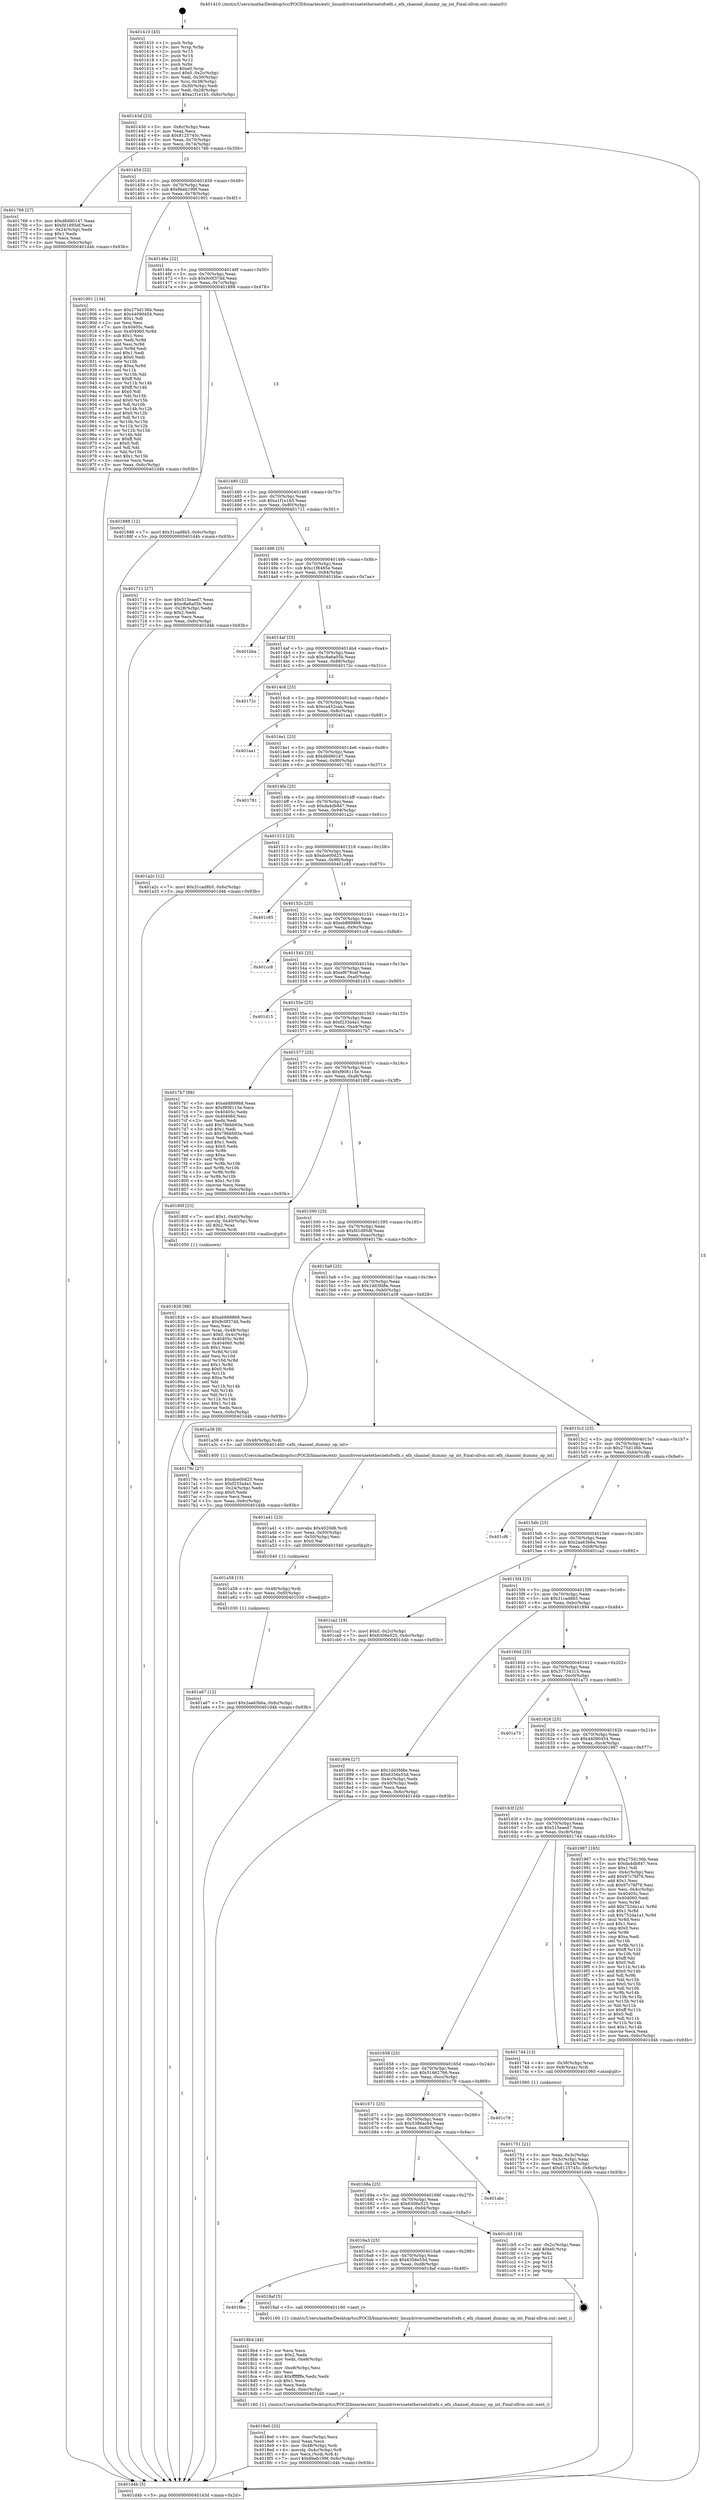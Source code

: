 digraph "0x401410" {
  label = "0x401410 (/mnt/c/Users/mathe/Desktop/tcc/POCII/binaries/extr_linuxdriversnetethernetsfcefx.c_efx_channel_dummy_op_int_Final-ollvm.out::main(0))"
  labelloc = "t"
  node[shape=record]

  Entry [label="",width=0.3,height=0.3,shape=circle,fillcolor=black,style=filled]
  "0x40143d" [label="{
     0x40143d [23]\l
     | [instrs]\l
     &nbsp;&nbsp;0x40143d \<+3\>: mov -0x6c(%rbp),%eax\l
     &nbsp;&nbsp;0x401440 \<+2\>: mov %eax,%ecx\l
     &nbsp;&nbsp;0x401442 \<+6\>: sub $0x8125745c,%ecx\l
     &nbsp;&nbsp;0x401448 \<+3\>: mov %eax,-0x70(%rbp)\l
     &nbsp;&nbsp;0x40144b \<+3\>: mov %ecx,-0x74(%rbp)\l
     &nbsp;&nbsp;0x40144e \<+6\>: je 0000000000401766 \<main+0x356\>\l
  }"]
  "0x401766" [label="{
     0x401766 [27]\l
     | [instrs]\l
     &nbsp;&nbsp;0x401766 \<+5\>: mov $0xd6d90147,%eax\l
     &nbsp;&nbsp;0x40176b \<+5\>: mov $0xfd1d95df,%ecx\l
     &nbsp;&nbsp;0x401770 \<+3\>: mov -0x24(%rbp),%edx\l
     &nbsp;&nbsp;0x401773 \<+3\>: cmp $0x1,%edx\l
     &nbsp;&nbsp;0x401776 \<+3\>: cmovl %ecx,%eax\l
     &nbsp;&nbsp;0x401779 \<+3\>: mov %eax,-0x6c(%rbp)\l
     &nbsp;&nbsp;0x40177c \<+5\>: jmp 0000000000401d4b \<main+0x93b\>\l
  }"]
  "0x401454" [label="{
     0x401454 [22]\l
     | [instrs]\l
     &nbsp;&nbsp;0x401454 \<+5\>: jmp 0000000000401459 \<main+0x49\>\l
     &nbsp;&nbsp;0x401459 \<+3\>: mov -0x70(%rbp),%eax\l
     &nbsp;&nbsp;0x40145c \<+5\>: sub $0x8beb199f,%eax\l
     &nbsp;&nbsp;0x401461 \<+3\>: mov %eax,-0x78(%rbp)\l
     &nbsp;&nbsp;0x401464 \<+6\>: je 0000000000401901 \<main+0x4f1\>\l
  }"]
  Exit [label="",width=0.3,height=0.3,shape=circle,fillcolor=black,style=filled,peripheries=2]
  "0x401901" [label="{
     0x401901 [134]\l
     | [instrs]\l
     &nbsp;&nbsp;0x401901 \<+5\>: mov $0x275d136b,%eax\l
     &nbsp;&nbsp;0x401906 \<+5\>: mov $0x44090454,%ecx\l
     &nbsp;&nbsp;0x40190b \<+2\>: mov $0x1,%dl\l
     &nbsp;&nbsp;0x40190d \<+2\>: xor %esi,%esi\l
     &nbsp;&nbsp;0x40190f \<+7\>: mov 0x40405c,%edi\l
     &nbsp;&nbsp;0x401916 \<+8\>: mov 0x404060,%r8d\l
     &nbsp;&nbsp;0x40191e \<+3\>: sub $0x1,%esi\l
     &nbsp;&nbsp;0x401921 \<+3\>: mov %edi,%r9d\l
     &nbsp;&nbsp;0x401924 \<+3\>: add %esi,%r9d\l
     &nbsp;&nbsp;0x401927 \<+4\>: imul %r9d,%edi\l
     &nbsp;&nbsp;0x40192b \<+3\>: and $0x1,%edi\l
     &nbsp;&nbsp;0x40192e \<+3\>: cmp $0x0,%edi\l
     &nbsp;&nbsp;0x401931 \<+4\>: sete %r10b\l
     &nbsp;&nbsp;0x401935 \<+4\>: cmp $0xa,%r8d\l
     &nbsp;&nbsp;0x401939 \<+4\>: setl %r11b\l
     &nbsp;&nbsp;0x40193d \<+3\>: mov %r10b,%bl\l
     &nbsp;&nbsp;0x401940 \<+3\>: xor $0xff,%bl\l
     &nbsp;&nbsp;0x401943 \<+3\>: mov %r11b,%r14b\l
     &nbsp;&nbsp;0x401946 \<+4\>: xor $0xff,%r14b\l
     &nbsp;&nbsp;0x40194a \<+3\>: xor $0x0,%dl\l
     &nbsp;&nbsp;0x40194d \<+3\>: mov %bl,%r15b\l
     &nbsp;&nbsp;0x401950 \<+4\>: and $0x0,%r15b\l
     &nbsp;&nbsp;0x401954 \<+3\>: and %dl,%r10b\l
     &nbsp;&nbsp;0x401957 \<+3\>: mov %r14b,%r12b\l
     &nbsp;&nbsp;0x40195a \<+4\>: and $0x0,%r12b\l
     &nbsp;&nbsp;0x40195e \<+3\>: and %dl,%r11b\l
     &nbsp;&nbsp;0x401961 \<+3\>: or %r10b,%r15b\l
     &nbsp;&nbsp;0x401964 \<+3\>: or %r11b,%r12b\l
     &nbsp;&nbsp;0x401967 \<+3\>: xor %r12b,%r15b\l
     &nbsp;&nbsp;0x40196a \<+3\>: or %r14b,%bl\l
     &nbsp;&nbsp;0x40196d \<+3\>: xor $0xff,%bl\l
     &nbsp;&nbsp;0x401970 \<+3\>: or $0x0,%dl\l
     &nbsp;&nbsp;0x401973 \<+2\>: and %dl,%bl\l
     &nbsp;&nbsp;0x401975 \<+3\>: or %bl,%r15b\l
     &nbsp;&nbsp;0x401978 \<+4\>: test $0x1,%r15b\l
     &nbsp;&nbsp;0x40197c \<+3\>: cmovne %ecx,%eax\l
     &nbsp;&nbsp;0x40197f \<+3\>: mov %eax,-0x6c(%rbp)\l
     &nbsp;&nbsp;0x401982 \<+5\>: jmp 0000000000401d4b \<main+0x93b\>\l
  }"]
  "0x40146a" [label="{
     0x40146a [22]\l
     | [instrs]\l
     &nbsp;&nbsp;0x40146a \<+5\>: jmp 000000000040146f \<main+0x5f\>\l
     &nbsp;&nbsp;0x40146f \<+3\>: mov -0x70(%rbp),%eax\l
     &nbsp;&nbsp;0x401472 \<+5\>: sub $0x9c0f37dd,%eax\l
     &nbsp;&nbsp;0x401477 \<+3\>: mov %eax,-0x7c(%rbp)\l
     &nbsp;&nbsp;0x40147a \<+6\>: je 0000000000401888 \<main+0x478\>\l
  }"]
  "0x401a67" [label="{
     0x401a67 [12]\l
     | [instrs]\l
     &nbsp;&nbsp;0x401a67 \<+7\>: movl $0x2aa63b6a,-0x6c(%rbp)\l
     &nbsp;&nbsp;0x401a6e \<+5\>: jmp 0000000000401d4b \<main+0x93b\>\l
  }"]
  "0x401888" [label="{
     0x401888 [12]\l
     | [instrs]\l
     &nbsp;&nbsp;0x401888 \<+7\>: movl $0x31cad8b5,-0x6c(%rbp)\l
     &nbsp;&nbsp;0x40188f \<+5\>: jmp 0000000000401d4b \<main+0x93b\>\l
  }"]
  "0x401480" [label="{
     0x401480 [22]\l
     | [instrs]\l
     &nbsp;&nbsp;0x401480 \<+5\>: jmp 0000000000401485 \<main+0x75\>\l
     &nbsp;&nbsp;0x401485 \<+3\>: mov -0x70(%rbp),%eax\l
     &nbsp;&nbsp;0x401488 \<+5\>: sub $0xa1f1e1b5,%eax\l
     &nbsp;&nbsp;0x40148d \<+3\>: mov %eax,-0x80(%rbp)\l
     &nbsp;&nbsp;0x401490 \<+6\>: je 0000000000401711 \<main+0x301\>\l
  }"]
  "0x401a58" [label="{
     0x401a58 [15]\l
     | [instrs]\l
     &nbsp;&nbsp;0x401a58 \<+4\>: mov -0x48(%rbp),%rdi\l
     &nbsp;&nbsp;0x401a5c \<+6\>: mov %eax,-0xf0(%rbp)\l
     &nbsp;&nbsp;0x401a62 \<+5\>: call 0000000000401030 \<free@plt\>\l
     | [calls]\l
     &nbsp;&nbsp;0x401030 \{1\} (unknown)\l
  }"]
  "0x401711" [label="{
     0x401711 [27]\l
     | [instrs]\l
     &nbsp;&nbsp;0x401711 \<+5\>: mov $0x515eaed7,%eax\l
     &nbsp;&nbsp;0x401716 \<+5\>: mov $0xc8a6a05b,%ecx\l
     &nbsp;&nbsp;0x40171b \<+3\>: mov -0x28(%rbp),%edx\l
     &nbsp;&nbsp;0x40171e \<+3\>: cmp $0x2,%edx\l
     &nbsp;&nbsp;0x401721 \<+3\>: cmovne %ecx,%eax\l
     &nbsp;&nbsp;0x401724 \<+3\>: mov %eax,-0x6c(%rbp)\l
     &nbsp;&nbsp;0x401727 \<+5\>: jmp 0000000000401d4b \<main+0x93b\>\l
  }"]
  "0x401496" [label="{
     0x401496 [25]\l
     | [instrs]\l
     &nbsp;&nbsp;0x401496 \<+5\>: jmp 000000000040149b \<main+0x8b\>\l
     &nbsp;&nbsp;0x40149b \<+3\>: mov -0x70(%rbp),%eax\l
     &nbsp;&nbsp;0x40149e \<+5\>: sub $0xc1f8485e,%eax\l
     &nbsp;&nbsp;0x4014a3 \<+6\>: mov %eax,-0x84(%rbp)\l
     &nbsp;&nbsp;0x4014a9 \<+6\>: je 0000000000401bba \<main+0x7aa\>\l
  }"]
  "0x401d4b" [label="{
     0x401d4b [5]\l
     | [instrs]\l
     &nbsp;&nbsp;0x401d4b \<+5\>: jmp 000000000040143d \<main+0x2d\>\l
  }"]
  "0x401410" [label="{
     0x401410 [45]\l
     | [instrs]\l
     &nbsp;&nbsp;0x401410 \<+1\>: push %rbp\l
     &nbsp;&nbsp;0x401411 \<+3\>: mov %rsp,%rbp\l
     &nbsp;&nbsp;0x401414 \<+2\>: push %r15\l
     &nbsp;&nbsp;0x401416 \<+2\>: push %r14\l
     &nbsp;&nbsp;0x401418 \<+2\>: push %r12\l
     &nbsp;&nbsp;0x40141a \<+1\>: push %rbx\l
     &nbsp;&nbsp;0x40141b \<+7\>: sub $0xe0,%rsp\l
     &nbsp;&nbsp;0x401422 \<+7\>: movl $0x0,-0x2c(%rbp)\l
     &nbsp;&nbsp;0x401429 \<+3\>: mov %edi,-0x30(%rbp)\l
     &nbsp;&nbsp;0x40142c \<+4\>: mov %rsi,-0x38(%rbp)\l
     &nbsp;&nbsp;0x401430 \<+3\>: mov -0x30(%rbp),%edi\l
     &nbsp;&nbsp;0x401433 \<+3\>: mov %edi,-0x28(%rbp)\l
     &nbsp;&nbsp;0x401436 \<+7\>: movl $0xa1f1e1b5,-0x6c(%rbp)\l
  }"]
  "0x401a41" [label="{
     0x401a41 [23]\l
     | [instrs]\l
     &nbsp;&nbsp;0x401a41 \<+10\>: movabs $0x4020d6,%rdi\l
     &nbsp;&nbsp;0x401a4b \<+3\>: mov %eax,-0x50(%rbp)\l
     &nbsp;&nbsp;0x401a4e \<+3\>: mov -0x50(%rbp),%esi\l
     &nbsp;&nbsp;0x401a51 \<+2\>: mov $0x0,%al\l
     &nbsp;&nbsp;0x401a53 \<+5\>: call 0000000000401040 \<printf@plt\>\l
     | [calls]\l
     &nbsp;&nbsp;0x401040 \{1\} (unknown)\l
  }"]
  "0x401bba" [label="{
     0x401bba\l
  }", style=dashed]
  "0x4014af" [label="{
     0x4014af [25]\l
     | [instrs]\l
     &nbsp;&nbsp;0x4014af \<+5\>: jmp 00000000004014b4 \<main+0xa4\>\l
     &nbsp;&nbsp;0x4014b4 \<+3\>: mov -0x70(%rbp),%eax\l
     &nbsp;&nbsp;0x4014b7 \<+5\>: sub $0xc8a6a05b,%eax\l
     &nbsp;&nbsp;0x4014bc \<+6\>: mov %eax,-0x88(%rbp)\l
     &nbsp;&nbsp;0x4014c2 \<+6\>: je 000000000040172c \<main+0x31c\>\l
  }"]
  "0x4018e0" [label="{
     0x4018e0 [33]\l
     | [instrs]\l
     &nbsp;&nbsp;0x4018e0 \<+6\>: mov -0xec(%rbp),%ecx\l
     &nbsp;&nbsp;0x4018e6 \<+3\>: imul %eax,%ecx\l
     &nbsp;&nbsp;0x4018e9 \<+4\>: mov -0x48(%rbp),%rdi\l
     &nbsp;&nbsp;0x4018ed \<+4\>: movslq -0x4c(%rbp),%r8\l
     &nbsp;&nbsp;0x4018f1 \<+4\>: mov %ecx,(%rdi,%r8,4)\l
     &nbsp;&nbsp;0x4018f5 \<+7\>: movl $0x8beb199f,-0x6c(%rbp)\l
     &nbsp;&nbsp;0x4018fc \<+5\>: jmp 0000000000401d4b \<main+0x93b\>\l
  }"]
  "0x40172c" [label="{
     0x40172c\l
  }", style=dashed]
  "0x4014c8" [label="{
     0x4014c8 [25]\l
     | [instrs]\l
     &nbsp;&nbsp;0x4014c8 \<+5\>: jmp 00000000004014cd \<main+0xbd\>\l
     &nbsp;&nbsp;0x4014cd \<+3\>: mov -0x70(%rbp),%eax\l
     &nbsp;&nbsp;0x4014d0 \<+5\>: sub $0xca452cab,%eax\l
     &nbsp;&nbsp;0x4014d5 \<+6\>: mov %eax,-0x8c(%rbp)\l
     &nbsp;&nbsp;0x4014db \<+6\>: je 0000000000401aa1 \<main+0x691\>\l
  }"]
  "0x4018b4" [label="{
     0x4018b4 [44]\l
     | [instrs]\l
     &nbsp;&nbsp;0x4018b4 \<+2\>: xor %ecx,%ecx\l
     &nbsp;&nbsp;0x4018b6 \<+5\>: mov $0x2,%edx\l
     &nbsp;&nbsp;0x4018bb \<+6\>: mov %edx,-0xe8(%rbp)\l
     &nbsp;&nbsp;0x4018c1 \<+1\>: cltd\l
     &nbsp;&nbsp;0x4018c2 \<+6\>: mov -0xe8(%rbp),%esi\l
     &nbsp;&nbsp;0x4018c8 \<+2\>: idiv %esi\l
     &nbsp;&nbsp;0x4018ca \<+6\>: imul $0xfffffffe,%edx,%edx\l
     &nbsp;&nbsp;0x4018d0 \<+3\>: sub $0x1,%ecx\l
     &nbsp;&nbsp;0x4018d3 \<+2\>: sub %ecx,%edx\l
     &nbsp;&nbsp;0x4018d5 \<+6\>: mov %edx,-0xec(%rbp)\l
     &nbsp;&nbsp;0x4018db \<+5\>: call 0000000000401160 \<next_i\>\l
     | [calls]\l
     &nbsp;&nbsp;0x401160 \{1\} (/mnt/c/Users/mathe/Desktop/tcc/POCII/binaries/extr_linuxdriversnetethernetsfcefx.c_efx_channel_dummy_op_int_Final-ollvm.out::next_i)\l
  }"]
  "0x401aa1" [label="{
     0x401aa1\l
  }", style=dashed]
  "0x4014e1" [label="{
     0x4014e1 [25]\l
     | [instrs]\l
     &nbsp;&nbsp;0x4014e1 \<+5\>: jmp 00000000004014e6 \<main+0xd6\>\l
     &nbsp;&nbsp;0x4014e6 \<+3\>: mov -0x70(%rbp),%eax\l
     &nbsp;&nbsp;0x4014e9 \<+5\>: sub $0xd6d90147,%eax\l
     &nbsp;&nbsp;0x4014ee \<+6\>: mov %eax,-0x90(%rbp)\l
     &nbsp;&nbsp;0x4014f4 \<+6\>: je 0000000000401781 \<main+0x371\>\l
  }"]
  "0x4016bc" [label="{
     0x4016bc\l
  }", style=dashed]
  "0x401781" [label="{
     0x401781\l
  }", style=dashed]
  "0x4014fa" [label="{
     0x4014fa [25]\l
     | [instrs]\l
     &nbsp;&nbsp;0x4014fa \<+5\>: jmp 00000000004014ff \<main+0xef\>\l
     &nbsp;&nbsp;0x4014ff \<+3\>: mov -0x70(%rbp),%eax\l
     &nbsp;&nbsp;0x401502 \<+5\>: sub $0xda4db847,%eax\l
     &nbsp;&nbsp;0x401507 \<+6\>: mov %eax,-0x94(%rbp)\l
     &nbsp;&nbsp;0x40150d \<+6\>: je 0000000000401a2c \<main+0x61c\>\l
  }"]
  "0x4018af" [label="{
     0x4018af [5]\l
     | [instrs]\l
     &nbsp;&nbsp;0x4018af \<+5\>: call 0000000000401160 \<next_i\>\l
     | [calls]\l
     &nbsp;&nbsp;0x401160 \{1\} (/mnt/c/Users/mathe/Desktop/tcc/POCII/binaries/extr_linuxdriversnetethernetsfcefx.c_efx_channel_dummy_op_int_Final-ollvm.out::next_i)\l
  }"]
  "0x401a2c" [label="{
     0x401a2c [12]\l
     | [instrs]\l
     &nbsp;&nbsp;0x401a2c \<+7\>: movl $0x31cad8b5,-0x6c(%rbp)\l
     &nbsp;&nbsp;0x401a33 \<+5\>: jmp 0000000000401d4b \<main+0x93b\>\l
  }"]
  "0x401513" [label="{
     0x401513 [25]\l
     | [instrs]\l
     &nbsp;&nbsp;0x401513 \<+5\>: jmp 0000000000401518 \<main+0x108\>\l
     &nbsp;&nbsp;0x401518 \<+3\>: mov -0x70(%rbp),%eax\l
     &nbsp;&nbsp;0x40151b \<+5\>: sub $0xdce00d25,%eax\l
     &nbsp;&nbsp;0x401520 \<+6\>: mov %eax,-0x98(%rbp)\l
     &nbsp;&nbsp;0x401526 \<+6\>: je 0000000000401c85 \<main+0x875\>\l
  }"]
  "0x4016a3" [label="{
     0x4016a3 [25]\l
     | [instrs]\l
     &nbsp;&nbsp;0x4016a3 \<+5\>: jmp 00000000004016a8 \<main+0x298\>\l
     &nbsp;&nbsp;0x4016a8 \<+3\>: mov -0x70(%rbp),%eax\l
     &nbsp;&nbsp;0x4016ab \<+5\>: sub $0x6356e55d,%eax\l
     &nbsp;&nbsp;0x4016b0 \<+6\>: mov %eax,-0xd8(%rbp)\l
     &nbsp;&nbsp;0x4016b6 \<+6\>: je 00000000004018af \<main+0x49f\>\l
  }"]
  "0x401c85" [label="{
     0x401c85\l
  }", style=dashed]
  "0x40152c" [label="{
     0x40152c [25]\l
     | [instrs]\l
     &nbsp;&nbsp;0x40152c \<+5\>: jmp 0000000000401531 \<main+0x121\>\l
     &nbsp;&nbsp;0x401531 \<+3\>: mov -0x70(%rbp),%eax\l
     &nbsp;&nbsp;0x401534 \<+5\>: sub $0xeb889868,%eax\l
     &nbsp;&nbsp;0x401539 \<+6\>: mov %eax,-0x9c(%rbp)\l
     &nbsp;&nbsp;0x40153f \<+6\>: je 0000000000401cc8 \<main+0x8b8\>\l
  }"]
  "0x401cb5" [label="{
     0x401cb5 [19]\l
     | [instrs]\l
     &nbsp;&nbsp;0x401cb5 \<+3\>: mov -0x2c(%rbp),%eax\l
     &nbsp;&nbsp;0x401cb8 \<+7\>: add $0xe0,%rsp\l
     &nbsp;&nbsp;0x401cbf \<+1\>: pop %rbx\l
     &nbsp;&nbsp;0x401cc0 \<+2\>: pop %r12\l
     &nbsp;&nbsp;0x401cc2 \<+2\>: pop %r14\l
     &nbsp;&nbsp;0x401cc4 \<+2\>: pop %r15\l
     &nbsp;&nbsp;0x401cc6 \<+1\>: pop %rbp\l
     &nbsp;&nbsp;0x401cc7 \<+1\>: ret\l
  }"]
  "0x401cc8" [label="{
     0x401cc8\l
  }", style=dashed]
  "0x401545" [label="{
     0x401545 [25]\l
     | [instrs]\l
     &nbsp;&nbsp;0x401545 \<+5\>: jmp 000000000040154a \<main+0x13a\>\l
     &nbsp;&nbsp;0x40154a \<+3\>: mov -0x70(%rbp),%eax\l
     &nbsp;&nbsp;0x40154d \<+5\>: sub $0xef678cef,%eax\l
     &nbsp;&nbsp;0x401552 \<+6\>: mov %eax,-0xa0(%rbp)\l
     &nbsp;&nbsp;0x401558 \<+6\>: je 0000000000401d15 \<main+0x905\>\l
  }"]
  "0x40168a" [label="{
     0x40168a [25]\l
     | [instrs]\l
     &nbsp;&nbsp;0x40168a \<+5\>: jmp 000000000040168f \<main+0x27f\>\l
     &nbsp;&nbsp;0x40168f \<+3\>: mov -0x70(%rbp),%eax\l
     &nbsp;&nbsp;0x401692 \<+5\>: sub $0x6306e525,%eax\l
     &nbsp;&nbsp;0x401697 \<+6\>: mov %eax,-0xd4(%rbp)\l
     &nbsp;&nbsp;0x40169d \<+6\>: je 0000000000401cb5 \<main+0x8a5\>\l
  }"]
  "0x401d15" [label="{
     0x401d15\l
  }", style=dashed]
  "0x40155e" [label="{
     0x40155e [25]\l
     | [instrs]\l
     &nbsp;&nbsp;0x40155e \<+5\>: jmp 0000000000401563 \<main+0x153\>\l
     &nbsp;&nbsp;0x401563 \<+3\>: mov -0x70(%rbp),%eax\l
     &nbsp;&nbsp;0x401566 \<+5\>: sub $0xf233a4a1,%eax\l
     &nbsp;&nbsp;0x40156b \<+6\>: mov %eax,-0xa4(%rbp)\l
     &nbsp;&nbsp;0x401571 \<+6\>: je 00000000004017b7 \<main+0x3a7\>\l
  }"]
  "0x401abc" [label="{
     0x401abc\l
  }", style=dashed]
  "0x4017b7" [label="{
     0x4017b7 [88]\l
     | [instrs]\l
     &nbsp;&nbsp;0x4017b7 \<+5\>: mov $0xeb889868,%eax\l
     &nbsp;&nbsp;0x4017bc \<+5\>: mov $0xf908115e,%ecx\l
     &nbsp;&nbsp;0x4017c1 \<+7\>: mov 0x40405c,%edx\l
     &nbsp;&nbsp;0x4017c8 \<+7\>: mov 0x404060,%esi\l
     &nbsp;&nbsp;0x4017cf \<+2\>: mov %edx,%edi\l
     &nbsp;&nbsp;0x4017d1 \<+6\>: add $0x78bbb93a,%edi\l
     &nbsp;&nbsp;0x4017d7 \<+3\>: sub $0x1,%edi\l
     &nbsp;&nbsp;0x4017da \<+6\>: sub $0x78bbb93a,%edi\l
     &nbsp;&nbsp;0x4017e0 \<+3\>: imul %edi,%edx\l
     &nbsp;&nbsp;0x4017e3 \<+3\>: and $0x1,%edx\l
     &nbsp;&nbsp;0x4017e6 \<+3\>: cmp $0x0,%edx\l
     &nbsp;&nbsp;0x4017e9 \<+4\>: sete %r8b\l
     &nbsp;&nbsp;0x4017ed \<+3\>: cmp $0xa,%esi\l
     &nbsp;&nbsp;0x4017f0 \<+4\>: setl %r9b\l
     &nbsp;&nbsp;0x4017f4 \<+3\>: mov %r8b,%r10b\l
     &nbsp;&nbsp;0x4017f7 \<+3\>: and %r9b,%r10b\l
     &nbsp;&nbsp;0x4017fa \<+3\>: xor %r9b,%r8b\l
     &nbsp;&nbsp;0x4017fd \<+3\>: or %r8b,%r10b\l
     &nbsp;&nbsp;0x401800 \<+4\>: test $0x1,%r10b\l
     &nbsp;&nbsp;0x401804 \<+3\>: cmovne %ecx,%eax\l
     &nbsp;&nbsp;0x401807 \<+3\>: mov %eax,-0x6c(%rbp)\l
     &nbsp;&nbsp;0x40180a \<+5\>: jmp 0000000000401d4b \<main+0x93b\>\l
  }"]
  "0x401577" [label="{
     0x401577 [25]\l
     | [instrs]\l
     &nbsp;&nbsp;0x401577 \<+5\>: jmp 000000000040157c \<main+0x16c\>\l
     &nbsp;&nbsp;0x40157c \<+3\>: mov -0x70(%rbp),%eax\l
     &nbsp;&nbsp;0x40157f \<+5\>: sub $0xf908115e,%eax\l
     &nbsp;&nbsp;0x401584 \<+6\>: mov %eax,-0xa8(%rbp)\l
     &nbsp;&nbsp;0x40158a \<+6\>: je 000000000040180f \<main+0x3ff\>\l
  }"]
  "0x401671" [label="{
     0x401671 [25]\l
     | [instrs]\l
     &nbsp;&nbsp;0x401671 \<+5\>: jmp 0000000000401676 \<main+0x266\>\l
     &nbsp;&nbsp;0x401676 \<+3\>: mov -0x70(%rbp),%eax\l
     &nbsp;&nbsp;0x401679 \<+5\>: sub $0x5386ac64,%eax\l
     &nbsp;&nbsp;0x40167e \<+6\>: mov %eax,-0xd0(%rbp)\l
     &nbsp;&nbsp;0x401684 \<+6\>: je 0000000000401abc \<main+0x6ac\>\l
  }"]
  "0x40180f" [label="{
     0x40180f [23]\l
     | [instrs]\l
     &nbsp;&nbsp;0x40180f \<+7\>: movl $0x1,-0x40(%rbp)\l
     &nbsp;&nbsp;0x401816 \<+4\>: movslq -0x40(%rbp),%rax\l
     &nbsp;&nbsp;0x40181a \<+4\>: shl $0x2,%rax\l
     &nbsp;&nbsp;0x40181e \<+3\>: mov %rax,%rdi\l
     &nbsp;&nbsp;0x401821 \<+5\>: call 0000000000401050 \<malloc@plt\>\l
     | [calls]\l
     &nbsp;&nbsp;0x401050 \{1\} (unknown)\l
  }"]
  "0x401590" [label="{
     0x401590 [25]\l
     | [instrs]\l
     &nbsp;&nbsp;0x401590 \<+5\>: jmp 0000000000401595 \<main+0x185\>\l
     &nbsp;&nbsp;0x401595 \<+3\>: mov -0x70(%rbp),%eax\l
     &nbsp;&nbsp;0x401598 \<+5\>: sub $0xfd1d95df,%eax\l
     &nbsp;&nbsp;0x40159d \<+6\>: mov %eax,-0xac(%rbp)\l
     &nbsp;&nbsp;0x4015a3 \<+6\>: je 000000000040179c \<main+0x38c\>\l
  }"]
  "0x401c79" [label="{
     0x401c79\l
  }", style=dashed]
  "0x40179c" [label="{
     0x40179c [27]\l
     | [instrs]\l
     &nbsp;&nbsp;0x40179c \<+5\>: mov $0xdce00d25,%eax\l
     &nbsp;&nbsp;0x4017a1 \<+5\>: mov $0xf233a4a1,%ecx\l
     &nbsp;&nbsp;0x4017a6 \<+3\>: mov -0x24(%rbp),%edx\l
     &nbsp;&nbsp;0x4017a9 \<+3\>: cmp $0x0,%edx\l
     &nbsp;&nbsp;0x4017ac \<+3\>: cmove %ecx,%eax\l
     &nbsp;&nbsp;0x4017af \<+3\>: mov %eax,-0x6c(%rbp)\l
     &nbsp;&nbsp;0x4017b2 \<+5\>: jmp 0000000000401d4b \<main+0x93b\>\l
  }"]
  "0x4015a9" [label="{
     0x4015a9 [25]\l
     | [instrs]\l
     &nbsp;&nbsp;0x4015a9 \<+5\>: jmp 00000000004015ae \<main+0x19e\>\l
     &nbsp;&nbsp;0x4015ae \<+3\>: mov -0x70(%rbp),%eax\l
     &nbsp;&nbsp;0x4015b1 \<+5\>: sub $0x1dd3fd8e,%eax\l
     &nbsp;&nbsp;0x4015b6 \<+6\>: mov %eax,-0xb0(%rbp)\l
     &nbsp;&nbsp;0x4015bc \<+6\>: je 0000000000401a38 \<main+0x628\>\l
  }"]
  "0x401826" [label="{
     0x401826 [98]\l
     | [instrs]\l
     &nbsp;&nbsp;0x401826 \<+5\>: mov $0xeb889868,%ecx\l
     &nbsp;&nbsp;0x40182b \<+5\>: mov $0x9c0f37dd,%edx\l
     &nbsp;&nbsp;0x401830 \<+2\>: xor %esi,%esi\l
     &nbsp;&nbsp;0x401832 \<+4\>: mov %rax,-0x48(%rbp)\l
     &nbsp;&nbsp;0x401836 \<+7\>: movl $0x0,-0x4c(%rbp)\l
     &nbsp;&nbsp;0x40183d \<+8\>: mov 0x40405c,%r8d\l
     &nbsp;&nbsp;0x401845 \<+8\>: mov 0x404060,%r9d\l
     &nbsp;&nbsp;0x40184d \<+3\>: sub $0x1,%esi\l
     &nbsp;&nbsp;0x401850 \<+3\>: mov %r8d,%r10d\l
     &nbsp;&nbsp;0x401853 \<+3\>: add %esi,%r10d\l
     &nbsp;&nbsp;0x401856 \<+4\>: imul %r10d,%r8d\l
     &nbsp;&nbsp;0x40185a \<+4\>: and $0x1,%r8d\l
     &nbsp;&nbsp;0x40185e \<+4\>: cmp $0x0,%r8d\l
     &nbsp;&nbsp;0x401862 \<+4\>: sete %r11b\l
     &nbsp;&nbsp;0x401866 \<+4\>: cmp $0xa,%r9d\l
     &nbsp;&nbsp;0x40186a \<+3\>: setl %bl\l
     &nbsp;&nbsp;0x40186d \<+3\>: mov %r11b,%r14b\l
     &nbsp;&nbsp;0x401870 \<+3\>: and %bl,%r14b\l
     &nbsp;&nbsp;0x401873 \<+3\>: xor %bl,%r11b\l
     &nbsp;&nbsp;0x401876 \<+3\>: or %r11b,%r14b\l
     &nbsp;&nbsp;0x401879 \<+4\>: test $0x1,%r14b\l
     &nbsp;&nbsp;0x40187d \<+3\>: cmovne %edx,%ecx\l
     &nbsp;&nbsp;0x401880 \<+3\>: mov %ecx,-0x6c(%rbp)\l
     &nbsp;&nbsp;0x401883 \<+5\>: jmp 0000000000401d4b \<main+0x93b\>\l
  }"]
  "0x401a38" [label="{
     0x401a38 [9]\l
     | [instrs]\l
     &nbsp;&nbsp;0x401a38 \<+4\>: mov -0x48(%rbp),%rdi\l
     &nbsp;&nbsp;0x401a3c \<+5\>: call 0000000000401400 \<efx_channel_dummy_op_int\>\l
     | [calls]\l
     &nbsp;&nbsp;0x401400 \{1\} (/mnt/c/Users/mathe/Desktop/tcc/POCII/binaries/extr_linuxdriversnetethernetsfcefx.c_efx_channel_dummy_op_int_Final-ollvm.out::efx_channel_dummy_op_int)\l
  }"]
  "0x4015c2" [label="{
     0x4015c2 [25]\l
     | [instrs]\l
     &nbsp;&nbsp;0x4015c2 \<+5\>: jmp 00000000004015c7 \<main+0x1b7\>\l
     &nbsp;&nbsp;0x4015c7 \<+3\>: mov -0x70(%rbp),%eax\l
     &nbsp;&nbsp;0x4015ca \<+5\>: sub $0x275d136b,%eax\l
     &nbsp;&nbsp;0x4015cf \<+6\>: mov %eax,-0xb4(%rbp)\l
     &nbsp;&nbsp;0x4015d5 \<+6\>: je 0000000000401cf6 \<main+0x8e6\>\l
  }"]
  "0x401751" [label="{
     0x401751 [21]\l
     | [instrs]\l
     &nbsp;&nbsp;0x401751 \<+3\>: mov %eax,-0x3c(%rbp)\l
     &nbsp;&nbsp;0x401754 \<+3\>: mov -0x3c(%rbp),%eax\l
     &nbsp;&nbsp;0x401757 \<+3\>: mov %eax,-0x24(%rbp)\l
     &nbsp;&nbsp;0x40175a \<+7\>: movl $0x8125745c,-0x6c(%rbp)\l
     &nbsp;&nbsp;0x401761 \<+5\>: jmp 0000000000401d4b \<main+0x93b\>\l
  }"]
  "0x401cf6" [label="{
     0x401cf6\l
  }", style=dashed]
  "0x4015db" [label="{
     0x4015db [25]\l
     | [instrs]\l
     &nbsp;&nbsp;0x4015db \<+5\>: jmp 00000000004015e0 \<main+0x1d0\>\l
     &nbsp;&nbsp;0x4015e0 \<+3\>: mov -0x70(%rbp),%eax\l
     &nbsp;&nbsp;0x4015e3 \<+5\>: sub $0x2aa63b6a,%eax\l
     &nbsp;&nbsp;0x4015e8 \<+6\>: mov %eax,-0xb8(%rbp)\l
     &nbsp;&nbsp;0x4015ee \<+6\>: je 0000000000401ca2 \<main+0x892\>\l
  }"]
  "0x401658" [label="{
     0x401658 [25]\l
     | [instrs]\l
     &nbsp;&nbsp;0x401658 \<+5\>: jmp 000000000040165d \<main+0x24d\>\l
     &nbsp;&nbsp;0x40165d \<+3\>: mov -0x70(%rbp),%eax\l
     &nbsp;&nbsp;0x401660 \<+5\>: sub $0x51662766,%eax\l
     &nbsp;&nbsp;0x401665 \<+6\>: mov %eax,-0xcc(%rbp)\l
     &nbsp;&nbsp;0x40166b \<+6\>: je 0000000000401c79 \<main+0x869\>\l
  }"]
  "0x401ca2" [label="{
     0x401ca2 [19]\l
     | [instrs]\l
     &nbsp;&nbsp;0x401ca2 \<+7\>: movl $0x0,-0x2c(%rbp)\l
     &nbsp;&nbsp;0x401ca9 \<+7\>: movl $0x6306e525,-0x6c(%rbp)\l
     &nbsp;&nbsp;0x401cb0 \<+5\>: jmp 0000000000401d4b \<main+0x93b\>\l
  }"]
  "0x4015f4" [label="{
     0x4015f4 [25]\l
     | [instrs]\l
     &nbsp;&nbsp;0x4015f4 \<+5\>: jmp 00000000004015f9 \<main+0x1e9\>\l
     &nbsp;&nbsp;0x4015f9 \<+3\>: mov -0x70(%rbp),%eax\l
     &nbsp;&nbsp;0x4015fc \<+5\>: sub $0x31cad8b5,%eax\l
     &nbsp;&nbsp;0x401601 \<+6\>: mov %eax,-0xbc(%rbp)\l
     &nbsp;&nbsp;0x401607 \<+6\>: je 0000000000401894 \<main+0x484\>\l
  }"]
  "0x401744" [label="{
     0x401744 [13]\l
     | [instrs]\l
     &nbsp;&nbsp;0x401744 \<+4\>: mov -0x38(%rbp),%rax\l
     &nbsp;&nbsp;0x401748 \<+4\>: mov 0x8(%rax),%rdi\l
     &nbsp;&nbsp;0x40174c \<+5\>: call 0000000000401060 \<atoi@plt\>\l
     | [calls]\l
     &nbsp;&nbsp;0x401060 \{1\} (unknown)\l
  }"]
  "0x401894" [label="{
     0x401894 [27]\l
     | [instrs]\l
     &nbsp;&nbsp;0x401894 \<+5\>: mov $0x1dd3fd8e,%eax\l
     &nbsp;&nbsp;0x401899 \<+5\>: mov $0x6356e55d,%ecx\l
     &nbsp;&nbsp;0x40189e \<+3\>: mov -0x4c(%rbp),%edx\l
     &nbsp;&nbsp;0x4018a1 \<+3\>: cmp -0x40(%rbp),%edx\l
     &nbsp;&nbsp;0x4018a4 \<+3\>: cmovl %ecx,%eax\l
     &nbsp;&nbsp;0x4018a7 \<+3\>: mov %eax,-0x6c(%rbp)\l
     &nbsp;&nbsp;0x4018aa \<+5\>: jmp 0000000000401d4b \<main+0x93b\>\l
  }"]
  "0x40160d" [label="{
     0x40160d [25]\l
     | [instrs]\l
     &nbsp;&nbsp;0x40160d \<+5\>: jmp 0000000000401612 \<main+0x202\>\l
     &nbsp;&nbsp;0x401612 \<+3\>: mov -0x70(%rbp),%eax\l
     &nbsp;&nbsp;0x401615 \<+5\>: sub $0x37734315,%eax\l
     &nbsp;&nbsp;0x40161a \<+6\>: mov %eax,-0xc0(%rbp)\l
     &nbsp;&nbsp;0x401620 \<+6\>: je 0000000000401a73 \<main+0x663\>\l
  }"]
  "0x40163f" [label="{
     0x40163f [25]\l
     | [instrs]\l
     &nbsp;&nbsp;0x40163f \<+5\>: jmp 0000000000401644 \<main+0x234\>\l
     &nbsp;&nbsp;0x401644 \<+3\>: mov -0x70(%rbp),%eax\l
     &nbsp;&nbsp;0x401647 \<+5\>: sub $0x515eaed7,%eax\l
     &nbsp;&nbsp;0x40164c \<+6\>: mov %eax,-0xc8(%rbp)\l
     &nbsp;&nbsp;0x401652 \<+6\>: je 0000000000401744 \<main+0x334\>\l
  }"]
  "0x401a73" [label="{
     0x401a73\l
  }", style=dashed]
  "0x401626" [label="{
     0x401626 [25]\l
     | [instrs]\l
     &nbsp;&nbsp;0x401626 \<+5\>: jmp 000000000040162b \<main+0x21b\>\l
     &nbsp;&nbsp;0x40162b \<+3\>: mov -0x70(%rbp),%eax\l
     &nbsp;&nbsp;0x40162e \<+5\>: sub $0x44090454,%eax\l
     &nbsp;&nbsp;0x401633 \<+6\>: mov %eax,-0xc4(%rbp)\l
     &nbsp;&nbsp;0x401639 \<+6\>: je 0000000000401987 \<main+0x577\>\l
  }"]
  "0x401987" [label="{
     0x401987 [165]\l
     | [instrs]\l
     &nbsp;&nbsp;0x401987 \<+5\>: mov $0x275d136b,%eax\l
     &nbsp;&nbsp;0x40198c \<+5\>: mov $0xda4db847,%ecx\l
     &nbsp;&nbsp;0x401991 \<+2\>: mov $0x1,%dl\l
     &nbsp;&nbsp;0x401993 \<+3\>: mov -0x4c(%rbp),%esi\l
     &nbsp;&nbsp;0x401996 \<+6\>: add $0x97c76f76,%esi\l
     &nbsp;&nbsp;0x40199c \<+3\>: add $0x1,%esi\l
     &nbsp;&nbsp;0x40199f \<+6\>: sub $0x97c76f76,%esi\l
     &nbsp;&nbsp;0x4019a5 \<+3\>: mov %esi,-0x4c(%rbp)\l
     &nbsp;&nbsp;0x4019a8 \<+7\>: mov 0x40405c,%esi\l
     &nbsp;&nbsp;0x4019af \<+7\>: mov 0x404060,%edi\l
     &nbsp;&nbsp;0x4019b6 \<+3\>: mov %esi,%r8d\l
     &nbsp;&nbsp;0x4019b9 \<+7\>: add $0x752da1a1,%r8d\l
     &nbsp;&nbsp;0x4019c0 \<+4\>: sub $0x1,%r8d\l
     &nbsp;&nbsp;0x4019c4 \<+7\>: sub $0x752da1a1,%r8d\l
     &nbsp;&nbsp;0x4019cb \<+4\>: imul %r8d,%esi\l
     &nbsp;&nbsp;0x4019cf \<+3\>: and $0x1,%esi\l
     &nbsp;&nbsp;0x4019d2 \<+3\>: cmp $0x0,%esi\l
     &nbsp;&nbsp;0x4019d5 \<+4\>: sete %r9b\l
     &nbsp;&nbsp;0x4019d9 \<+3\>: cmp $0xa,%edi\l
     &nbsp;&nbsp;0x4019dc \<+4\>: setl %r10b\l
     &nbsp;&nbsp;0x4019e0 \<+3\>: mov %r9b,%r11b\l
     &nbsp;&nbsp;0x4019e3 \<+4\>: xor $0xff,%r11b\l
     &nbsp;&nbsp;0x4019e7 \<+3\>: mov %r10b,%bl\l
     &nbsp;&nbsp;0x4019ea \<+3\>: xor $0xff,%bl\l
     &nbsp;&nbsp;0x4019ed \<+3\>: xor $0x0,%dl\l
     &nbsp;&nbsp;0x4019f0 \<+3\>: mov %r11b,%r14b\l
     &nbsp;&nbsp;0x4019f3 \<+4\>: and $0x0,%r14b\l
     &nbsp;&nbsp;0x4019f7 \<+3\>: and %dl,%r9b\l
     &nbsp;&nbsp;0x4019fa \<+3\>: mov %bl,%r15b\l
     &nbsp;&nbsp;0x4019fd \<+4\>: and $0x0,%r15b\l
     &nbsp;&nbsp;0x401a01 \<+3\>: and %dl,%r10b\l
     &nbsp;&nbsp;0x401a04 \<+3\>: or %r9b,%r14b\l
     &nbsp;&nbsp;0x401a07 \<+3\>: or %r10b,%r15b\l
     &nbsp;&nbsp;0x401a0a \<+3\>: xor %r15b,%r14b\l
     &nbsp;&nbsp;0x401a0d \<+3\>: or %bl,%r11b\l
     &nbsp;&nbsp;0x401a10 \<+4\>: xor $0xff,%r11b\l
     &nbsp;&nbsp;0x401a14 \<+3\>: or $0x0,%dl\l
     &nbsp;&nbsp;0x401a17 \<+3\>: and %dl,%r11b\l
     &nbsp;&nbsp;0x401a1a \<+3\>: or %r11b,%r14b\l
     &nbsp;&nbsp;0x401a1d \<+4\>: test $0x1,%r14b\l
     &nbsp;&nbsp;0x401a21 \<+3\>: cmovne %ecx,%eax\l
     &nbsp;&nbsp;0x401a24 \<+3\>: mov %eax,-0x6c(%rbp)\l
     &nbsp;&nbsp;0x401a27 \<+5\>: jmp 0000000000401d4b \<main+0x93b\>\l
  }"]
  Entry -> "0x401410" [label=" 1"]
  "0x40143d" -> "0x401766" [label=" 1"]
  "0x40143d" -> "0x401454" [label=" 15"]
  "0x401cb5" -> Exit [label=" 1"]
  "0x401454" -> "0x401901" [label=" 1"]
  "0x401454" -> "0x40146a" [label=" 14"]
  "0x401ca2" -> "0x401d4b" [label=" 1"]
  "0x40146a" -> "0x401888" [label=" 1"]
  "0x40146a" -> "0x401480" [label=" 13"]
  "0x401a67" -> "0x401d4b" [label=" 1"]
  "0x401480" -> "0x401711" [label=" 1"]
  "0x401480" -> "0x401496" [label=" 12"]
  "0x401711" -> "0x401d4b" [label=" 1"]
  "0x401410" -> "0x40143d" [label=" 1"]
  "0x401d4b" -> "0x40143d" [label=" 15"]
  "0x401a58" -> "0x401a67" [label=" 1"]
  "0x401496" -> "0x401bba" [label=" 0"]
  "0x401496" -> "0x4014af" [label=" 12"]
  "0x401a41" -> "0x401a58" [label=" 1"]
  "0x4014af" -> "0x40172c" [label=" 0"]
  "0x4014af" -> "0x4014c8" [label=" 12"]
  "0x401a38" -> "0x401a41" [label=" 1"]
  "0x4014c8" -> "0x401aa1" [label=" 0"]
  "0x4014c8" -> "0x4014e1" [label=" 12"]
  "0x401a2c" -> "0x401d4b" [label=" 1"]
  "0x4014e1" -> "0x401781" [label=" 0"]
  "0x4014e1" -> "0x4014fa" [label=" 12"]
  "0x401987" -> "0x401d4b" [label=" 1"]
  "0x4014fa" -> "0x401a2c" [label=" 1"]
  "0x4014fa" -> "0x401513" [label=" 11"]
  "0x401901" -> "0x401d4b" [label=" 1"]
  "0x401513" -> "0x401c85" [label=" 0"]
  "0x401513" -> "0x40152c" [label=" 11"]
  "0x4018b4" -> "0x4018e0" [label=" 1"]
  "0x40152c" -> "0x401cc8" [label=" 0"]
  "0x40152c" -> "0x401545" [label=" 11"]
  "0x4018af" -> "0x4018b4" [label=" 1"]
  "0x401545" -> "0x401d15" [label=" 0"]
  "0x401545" -> "0x40155e" [label=" 11"]
  "0x4016a3" -> "0x4018af" [label=" 1"]
  "0x40155e" -> "0x4017b7" [label=" 1"]
  "0x40155e" -> "0x401577" [label=" 10"]
  "0x4018e0" -> "0x401d4b" [label=" 1"]
  "0x401577" -> "0x40180f" [label=" 1"]
  "0x401577" -> "0x401590" [label=" 9"]
  "0x40168a" -> "0x401cb5" [label=" 1"]
  "0x401590" -> "0x40179c" [label=" 1"]
  "0x401590" -> "0x4015a9" [label=" 8"]
  "0x4016a3" -> "0x4016bc" [label=" 0"]
  "0x4015a9" -> "0x401a38" [label=" 1"]
  "0x4015a9" -> "0x4015c2" [label=" 7"]
  "0x401671" -> "0x401abc" [label=" 0"]
  "0x4015c2" -> "0x401cf6" [label=" 0"]
  "0x4015c2" -> "0x4015db" [label=" 7"]
  "0x40168a" -> "0x4016a3" [label=" 1"]
  "0x4015db" -> "0x401ca2" [label=" 1"]
  "0x4015db" -> "0x4015f4" [label=" 6"]
  "0x401658" -> "0x401671" [label=" 2"]
  "0x4015f4" -> "0x401894" [label=" 2"]
  "0x4015f4" -> "0x40160d" [label=" 4"]
  "0x401658" -> "0x401c79" [label=" 0"]
  "0x40160d" -> "0x401a73" [label=" 0"]
  "0x40160d" -> "0x401626" [label=" 4"]
  "0x401894" -> "0x401d4b" [label=" 2"]
  "0x401626" -> "0x401987" [label=" 1"]
  "0x401626" -> "0x40163f" [label=" 3"]
  "0x401671" -> "0x40168a" [label=" 2"]
  "0x40163f" -> "0x401744" [label=" 1"]
  "0x40163f" -> "0x401658" [label=" 2"]
  "0x401744" -> "0x401751" [label=" 1"]
  "0x401751" -> "0x401d4b" [label=" 1"]
  "0x401766" -> "0x401d4b" [label=" 1"]
  "0x40179c" -> "0x401d4b" [label=" 1"]
  "0x4017b7" -> "0x401d4b" [label=" 1"]
  "0x40180f" -> "0x401826" [label=" 1"]
  "0x401826" -> "0x401d4b" [label=" 1"]
  "0x401888" -> "0x401d4b" [label=" 1"]
}

